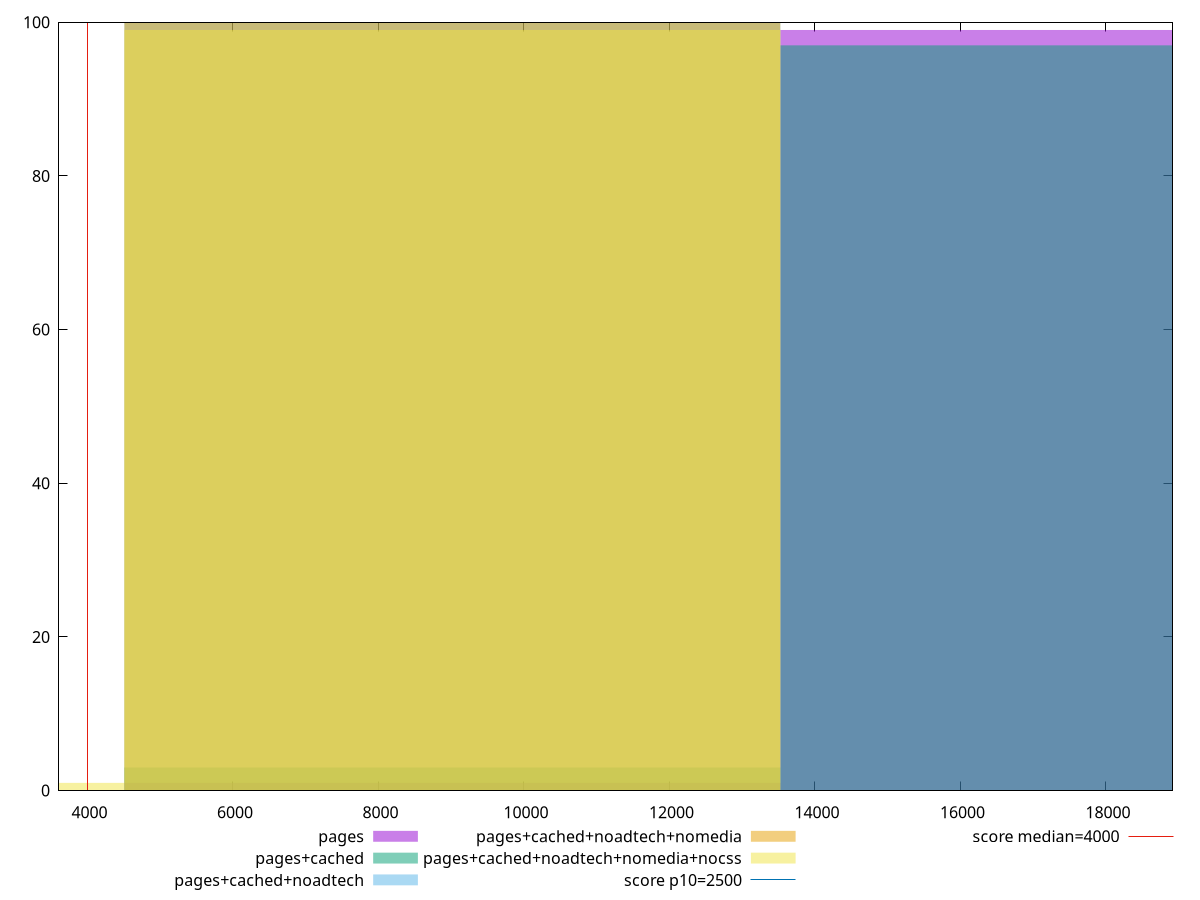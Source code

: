 reset

$pages <<EOF
9016.265492525466 1
18032.530985050933 99
EOF

$pagesCached <<EOF
9016.265492525466 3
18032.530985050933 97
EOF

$pagesCachedNoadtech <<EOF
9016.265492525466 100
EOF

$pagesCachedNoadtechNomedia <<EOF
9016.265492525466 100
EOF

$pagesCachedNoadtechNomediaNocss <<EOF
9016.265492525466 99
0 1
EOF

set key outside below
set boxwidth 9016.265492525466
set xrange [3609.1769999999997:18915.717000000004]
set yrange [0:100]
set trange [0:100]
set style fill transparent solid 0.5 noborder

set parametric
set terminal svg size 640, 530 enhanced background rgb 'white'
set output "report_00013_2021-02-09T12-04-24.940Z/largest-contentful-paint/comparison/histogram/all_raw.svg"

plot $pages title "pages" with boxes, \
     $pagesCached title "pages+cached" with boxes, \
     $pagesCachedNoadtech title "pages+cached+noadtech" with boxes, \
     $pagesCachedNoadtechNomedia title "pages+cached+noadtech+nomedia" with boxes, \
     $pagesCachedNoadtechNomediaNocss title "pages+cached+noadtech+nomedia+nocss" with boxes, \
     2500,t title "score p10=2500", \
     4000,t title "score median=4000"

reset
